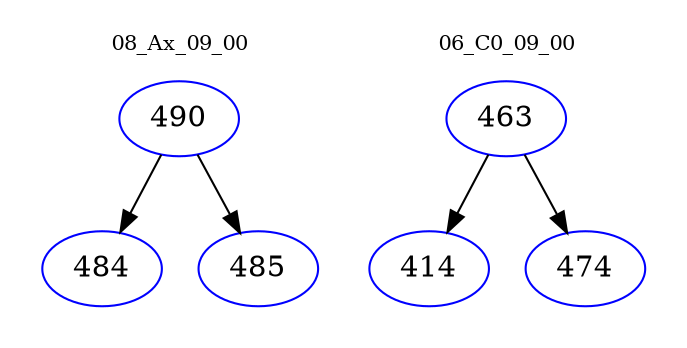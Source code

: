 digraph{
subgraph cluster_0 {
color = white
label = "08_Ax_09_00";
fontsize=10;
T0_490 [label="490", color="blue"]
T0_490 -> T0_484 [color="black"]
T0_484 [label="484", color="blue"]
T0_490 -> T0_485 [color="black"]
T0_485 [label="485", color="blue"]
}
subgraph cluster_1 {
color = white
label = "06_C0_09_00";
fontsize=10;
T1_463 [label="463", color="blue"]
T1_463 -> T1_414 [color="black"]
T1_414 [label="414", color="blue"]
T1_463 -> T1_474 [color="black"]
T1_474 [label="474", color="blue"]
}
}
